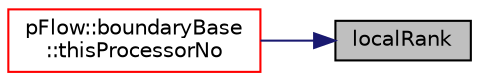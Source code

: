 digraph "localRank"
{
 // LATEX_PDF_SIZE
  edge [fontname="Helvetica",fontsize="10",labelfontname="Helvetica",labelfontsize="10"];
  node [fontname="Helvetica",fontsize="10",shape=record];
  rankdir="RL";
  Node1 [label="localRank",height=0.2,width=0.4,color="black", fillcolor="grey75", style="filled", fontcolor="black",tooltip=" "];
  Node1 -> Node2 [dir="back",color="midnightblue",fontsize="10",style="solid",fontname="Helvetica"];
  Node2 [label="pFlow::boundaryBase\l::thisProcessorNo",height=0.2,width=0.4,color="red", fillcolor="white", style="filled",URL="$classpFlow_1_1boundaryBase.html#a11476bb6a934a081499a0e691061ec45",tooltip=" "];
}

